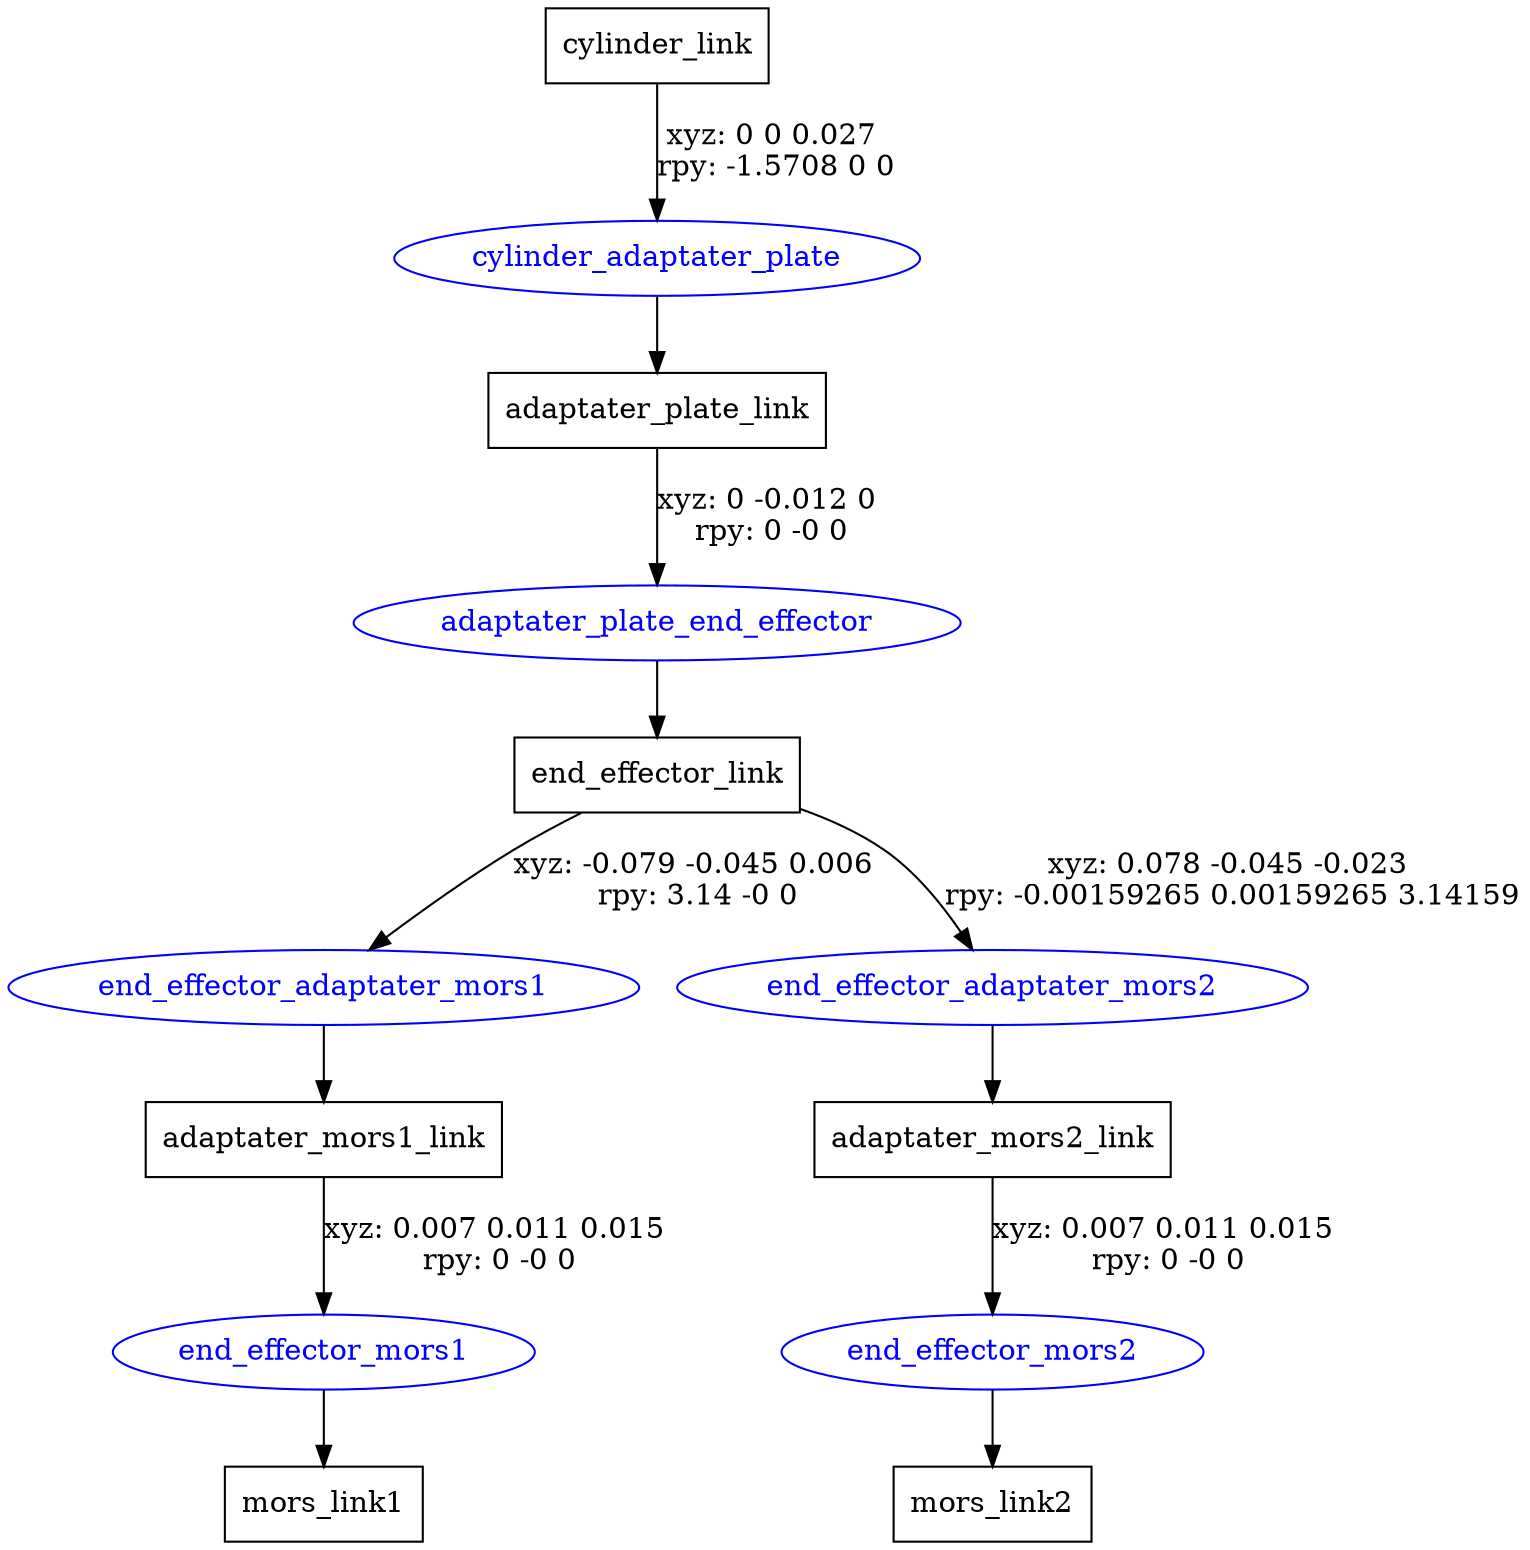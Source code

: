 digraph G {
node [shape=box];
"cylinder_link" [label="cylinder_link"];
"adaptater_plate_link" [label="adaptater_plate_link"];
"end_effector_link" [label="end_effector_link"];
"adaptater_mors1_link" [label="adaptater_mors1_link"];
"mors_link1" [label="mors_link1"];
"adaptater_mors2_link" [label="adaptater_mors2_link"];
"mors_link2" [label="mors_link2"];
node [shape=ellipse, color=blue, fontcolor=blue];
"cylinder_link" -> "cylinder_adaptater_plate" [label="xyz: 0 0 0.027 \nrpy: -1.5708 0 0"]
"cylinder_adaptater_plate" -> "adaptater_plate_link"
"adaptater_plate_link" -> "adaptater_plate_end_effector" [label="xyz: 0 -0.012 0 \nrpy: 0 -0 0"]
"adaptater_plate_end_effector" -> "end_effector_link"
"end_effector_link" -> "end_effector_adaptater_mors1" [label="xyz: -0.079 -0.045 0.006 \nrpy: 3.14 -0 0"]
"end_effector_adaptater_mors1" -> "adaptater_mors1_link"
"adaptater_mors1_link" -> "end_effector_mors1" [label="xyz: 0.007 0.011 0.015 \nrpy: 0 -0 0"]
"end_effector_mors1" -> "mors_link1"
"end_effector_link" -> "end_effector_adaptater_mors2" [label="xyz: 0.078 -0.045 -0.023 \nrpy: -0.00159265 0.00159265 3.14159"]
"end_effector_adaptater_mors2" -> "adaptater_mors2_link"
"adaptater_mors2_link" -> "end_effector_mors2" [label="xyz: 0.007 0.011 0.015 \nrpy: 0 -0 0"]
"end_effector_mors2" -> "mors_link2"
}
